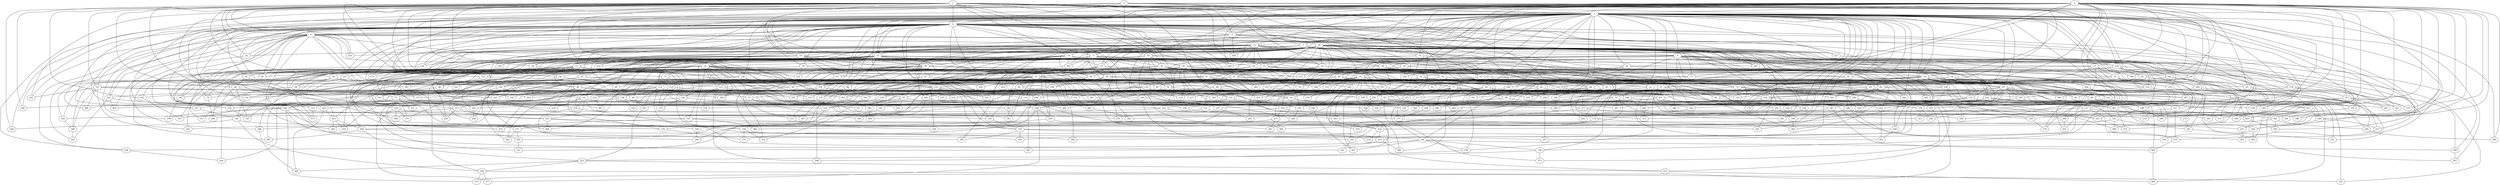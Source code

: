 strict graph "barabasi_albert_graph(400,3)" {
0;
1;
2;
3;
4;
5;
6;
7;
8;
9;
10;
11;
12;
13;
14;
15;
16;
17;
18;
19;
20;
21;
22;
23;
24;
25;
26;
27;
28;
29;
30;
31;
32;
33;
34;
35;
36;
37;
38;
39;
40;
41;
42;
43;
44;
45;
46;
47;
48;
49;
50;
51;
52;
53;
54;
55;
56;
57;
58;
59;
60;
61;
62;
63;
64;
65;
66;
67;
68;
69;
70;
71;
72;
73;
74;
75;
76;
77;
78;
79;
80;
81;
82;
83;
84;
85;
86;
87;
88;
89;
90;
91;
92;
93;
94;
95;
96;
97;
98;
99;
100;
101;
102;
103;
104;
105;
106;
107;
108;
109;
110;
111;
112;
113;
114;
115;
116;
117;
118;
119;
120;
121;
122;
123;
124;
125;
126;
127;
128;
129;
130;
131;
132;
133;
134;
135;
136;
137;
138;
139;
140;
141;
142;
143;
144;
145;
146;
147;
148;
149;
150;
151;
152;
153;
154;
155;
156;
157;
158;
159;
160;
161;
162;
163;
164;
165;
166;
167;
168;
169;
170;
171;
172;
173;
174;
175;
176;
177;
178;
179;
180;
181;
182;
183;
184;
185;
186;
187;
188;
189;
190;
191;
192;
193;
194;
195;
196;
197;
198;
199;
200;
201;
202;
203;
204;
205;
206;
207;
208;
209;
210;
211;
212;
213;
214;
215;
216;
217;
218;
219;
220;
221;
222;
223;
224;
225;
226;
227;
228;
229;
230;
231;
232;
233;
234;
235;
236;
237;
238;
239;
240;
241;
242;
243;
244;
245;
246;
247;
248;
249;
250;
251;
252;
253;
254;
255;
256;
257;
258;
259;
260;
261;
262;
263;
264;
265;
266;
267;
268;
269;
270;
271;
272;
273;
274;
275;
276;
277;
278;
279;
280;
281;
282;
283;
284;
285;
286;
287;
288;
289;
290;
291;
292;
293;
294;
295;
296;
297;
298;
299;
300;
301;
302;
303;
304;
305;
306;
307;
308;
309;
310;
311;
312;
313;
314;
315;
316;
317;
318;
319;
320;
321;
322;
323;
324;
325;
326;
327;
328;
329;
330;
331;
332;
333;
334;
335;
336;
337;
338;
339;
340;
341;
342;
343;
344;
345;
346;
347;
348;
349;
350;
351;
352;
353;
354;
355;
356;
357;
358;
359;
360;
361;
362;
363;
364;
365;
366;
367;
368;
369;
370;
371;
372;
373;
374;
375;
376;
377;
378;
379;
380;
381;
382;
383;
384;
385;
386;
387;
388;
389;
390;
391;
392;
393;
394;
395;
396;
397;
398;
399;
0 -- 257  [is_available=True, prob="1.0"];
0 -- 3  [is_available=True, prob="0.711945922645"];
0 -- 133  [is_available=True, prob="0.503097348474"];
0 -- 6  [is_available=True, prob="1.0"];
0 -- 7  [is_available=True, prob="1.0"];
0 -- 136  [is_available=True, prob="0.0395315516058"];
0 -- 13  [is_available=True, prob="1.0"];
0 -- 398  [is_available=True, prob="1.0"];
0 -- 145  [is_available=True, prob="1.0"];
0 -- 18  [is_available=True, prob="1.0"];
0 -- 19  [is_available=True, prob="0.511644775887"];
0 -- 20  [is_available=True, prob="0.608387214368"];
0 -- 156  [is_available=True, prob="0.369167976252"];
0 -- 157  [is_available=True, prob="0.335918272874"];
0 -- 164  [is_available=True, prob="0.82955221796"];
0 -- 41  [is_available=True, prob="0.0632478274185"];
0 -- 43  [is_available=True, prob="0.38261838854"];
0 -- 44  [is_available=True, prob="1.0"];
0 -- 181  [is_available=True, prob="1.0"];
0 -- 311  [is_available=True, prob="0.160520444254"];
0 -- 202  [is_available=True, prob="0.171564774639"];
0 -- 61  [is_available=True, prob="0.716382343214"];
0 -- 196  [is_available=True, prob="0.965828695877"];
0 -- 326  [is_available=True, prob="0.474123182763"];
0 -- 74  [is_available=True, prob="1.0"];
0 -- 76  [is_available=True, prob="1.0"];
0 -- 208  [is_available=True, prob="1.0"];
0 -- 82  [is_available=True, prob="1.0"];
0 -- 215  [is_available=True, prob="0.38229958358"];
0 -- 223  [is_available=True, prob="0.85618983273"];
0 -- 354  [is_available=True, prob="0.783116376272"];
0 -- 379  [is_available=True, prob="1.0"];
0 -- 17  [is_available=True, prob="1.0"];
0 -- 243  [is_available=True, prob="1.0"];
0 -- 248  [is_available=True, prob="0.630470619633"];
0 -- 123  [is_available=True, prob="0.377745688721"];
0 -- 380  [is_available=True, prob="1.0"];
1 -- 258  [is_available=True, prob="1.0"];
1 -- 3  [is_available=True, prob="0.923096196727"];
1 -- 4  [is_available=True, prob="1.0"];
1 -- 134  [is_available=True, prob="0.354228435071"];
1 -- 7  [is_available=True, prob="1.0"];
1 -- 8  [is_available=True, prob="0.491753370857"];
1 -- 14  [is_available=True, prob="1.0"];
1 -- 15  [is_available=True, prob="0.752755424507"];
1 -- 18  [is_available=True, prob="0.675463548039"];
1 -- 153  [is_available=True, prob="0.740421237952"];
1 -- 26  [is_available=True, prob="0.427547441242"];
1 -- 157  [is_available=True, prob="1.0"];
1 -- 30  [is_available=True, prob="0.819533808327"];
1 -- 32  [is_available=True, prob="0.846545223562"];
1 -- 33  [is_available=True, prob="0.721119977603"];
1 -- 6  [is_available=True, prob="0.692177836643"];
1 -- 42  [is_available=True, prob="1.0"];
1 -- 135  [is_available=True, prob="0.549980638309"];
1 -- 46  [is_available=True, prob="0.202727538062"];
1 -- 175  [is_available=True, prob="1.0"];
1 -- 49  [is_available=True, prob="1.0"];
1 -- 178  [is_available=True, prob="0.727436434168"];
1 -- 179  [is_available=True, prob="0.78826472025"];
1 -- 52  [is_available=True, prob="0.314359195765"];
1 -- 53  [is_available=True, prob="0.21068836813"];
1 -- 183  [is_available=True, prob="0.461723508847"];
1 -- 180  [is_available=True, prob="0.500239595781"];
1 -- 190  [is_available=True, prob="0.851401913767"];
1 -- 64  [is_available=True, prob="0.534780659475"];
1 -- 66  [is_available=True, prob="0.726834225032"];
1 -- 200  [is_available=True, prob="1.0"];
1 -- 201  [is_available=True, prob="0.606336100514"];
1 -- 75  [is_available=True, prob="1.0"];
1 -- 218  [is_available=True, prob="0.915561864191"];
1 -- 263  [is_available=True, prob="0.438098160341"];
1 -- 105  [is_available=True, prob="0.65732198034"];
1 -- 238  [is_available=True, prob="0.0814399931604"];
2 -- 34  [is_available=True, prob="1.0"];
2 -- 3  [is_available=True, prob="0.371755746427"];
2 -- 4  [is_available=True, prob="0.518597968524"];
2 -- 5  [is_available=True, prob="1.0"];
2 -- 138  [is_available=True, prob="1.0"];
2 -- 55  [is_available=True, prob="1.0"];
2 -- 25  [is_available=True, prob="0.778027422755"];
2 -- 228  [is_available=True, prob="0.831004913115"];
2 -- 351  [is_available=True, prob="0.124354420141"];
2 -- 234  [is_available=True, prob="0.149355544391"];
2 -- 197  [is_available=True, prob="0.818734380644"];
3 -- 4  [is_available=True, prob="0.211680167309"];
3 -- 5  [is_available=True, prob="1.0"];
3 -- 134  [is_available=True, prob="0.910706927394"];
3 -- 7  [is_available=True, prob="0.48140378416"];
3 -- 8  [is_available=True, prob="0.712165753242"];
3 -- 9  [is_available=True, prob="1.0"];
3 -- 10  [is_available=True, prob="0.357746755395"];
3 -- 12  [is_available=True, prob="0.185533910244"];
3 -- 13  [is_available=True, prob="0.0894519397582"];
3 -- 143  [is_available=True, prob="0.275436489127"];
3 -- 17  [is_available=True, prob="0.856173200434"];
3 -- 146  [is_available=True, prob="0.499183144923"];
3 -- 19  [is_available=True, prob="0.197664330707"];
3 -- 20  [is_available=True, prob="0.921455981519"];
3 -- 22  [is_available=True, prob="1.0"];
3 -- 26  [is_available=True, prob="0.695529978163"];
3 -- 367  [is_available=True, prob="0.578697926904"];
3 -- 28  [is_available=True, prob="0.382273756044"];
3 -- 29  [is_available=True, prob="0.728370610871"];
3 -- 31  [is_available=True, prob="0.0918629220122"];
3 -- 162  [is_available=True, prob="0.73345601962"];
3 -- 291  [is_available=True, prob="1.0"];
3 -- 36  [is_available=True, prob="0.360013073404"];
3 -- 37  [is_available=True, prob="0.883143598343"];
3 -- 129  [is_available=True, prob="1.0"];
3 -- 284  [is_available=True, prob="0.705891067786"];
3 -- 43  [is_available=True, prob="0.0212827799621"];
3 -- 287  [is_available=True, prob="0.50842890917"];
3 -- 306  [is_available=True, prob="1.0"];
3 -- 182  [is_available=True, prob="1.0"];
3 -- 265  [is_available=True, prob="1.0"];
3 -- 57  [is_available=True, prob="0.805589455198"];
3 -- 58  [is_available=True, prob="0.0502557561057"];
3 -- 59  [is_available=True, prob="0.626830786794"];
3 -- 60  [is_available=True, prob="0.1385924786"];
3 -- 190  [is_available=True, prob="0.916458426132"];
3 -- 63  [is_available=True, prob="0.636904362366"];
3 -- 198  [is_available=True, prob="0.899942513397"];
3 -- 321  [is_available=True, prob="0.882655494772"];
3 -- 130  [is_available=True, prob="0.642415272609"];
3 -- 373  [is_available=True, prob="0.152165539497"];
3 -- 78  [is_available=True, prob="0.29437558727"];
3 -- 269  [is_available=True, prob="1.0"];
3 -- 82  [is_available=True, prob="0.103248348195"];
3 -- 334  [is_available=True, prob="0.206463092675"];
3 -- 87  [is_available=True, prob="0.800634429131"];
3 -- 278  [is_available=True, prob="1.0"];
3 -- 89  [is_available=True, prob="1.0"];
3 -- 90  [is_available=True, prob="0.094159452274"];
3 -- 399  [is_available=True, prob="1.0"];
3 -- 92  [is_available=True, prob="0.242479394857"];
3 -- 349  [is_available=True, prob="1.0"];
3 -- 350  [is_available=True, prob="0.340840884913"];
3 -- 97  [is_available=True, prob="0.957685152549"];
3 -- 227  [is_available=True, prob="0.189944361612"];
3 -- 276  [is_available=True, prob="0.954757407382"];
3 -- 232  [is_available=True, prob="0.345773210023"];
3 -- 238  [is_available=True, prob="0.241255458059"];
3 -- 253  [is_available=True, prob="0.272551975329"];
3 -- 115  [is_available=True, prob="0.590348320889"];
3 -- 116  [is_available=True, prob="0.307353590802"];
3 -- 245  [is_available=True, prob="0.942759717514"];
3 -- 121  [is_available=True, prob="0.158998412774"];
3 -- 251  [is_available=True, prob="0.311351436973"];
3 -- 380  [is_available=True, prob="0.505846055879"];
3 -- 125  [is_available=True, prob="0.287799222145"];
4 -- 5  [is_available=True, prob="0.272511576935"];
4 -- 6  [is_available=True, prob="1.0"];
4 -- 385  [is_available=True, prob="1.0"];
4 -- 8  [is_available=True, prob="0.806797435222"];
4 -- 9  [is_available=True, prob="0.453651166141"];
4 -- 10  [is_available=True, prob="0.220702418378"];
4 -- 11  [is_available=True, prob="0.782402504538"];
4 -- 12  [is_available=True, prob="0.625528843394"];
4 -- 145  [is_available=True, prob="0.0740851377333"];
4 -- 274  [is_available=True, prob="1.0"];
4 -- 259  [is_available=True, prob="0.554869622161"];
4 -- 278  [is_available=True, prob="0.243529628853"];
4 -- 23  [is_available=True, prob="0.671850838782"];
4 -- 155  [is_available=True, prob="0.917220047373"];
4 -- 158  [is_available=True, prob="0.250376096701"];
4 -- 31  [is_available=True, prob="0.520559021932"];
4 -- 214  [is_available=True, prob="0.135267300384"];
4 -- 289  [is_available=True, prob="0.710620643896"];
4 -- 164  [is_available=True, prob="0.285254256381"];
4 -- 294  [is_available=True, prob="0.998744488282"];
4 -- 172  [is_available=True, prob="0.519732338752"];
4 -- 45  [is_available=True, prob="1.0"];
4 -- 304  [is_available=True, prob="0.630318778422"];
4 -- 50  [is_available=True, prob="0.371768654094"];
4 -- 51  [is_available=True, prob="0.276757350722"];
4 -- 52  [is_available=True, prob="0.117097508623"];
4 -- 180  [is_available=True, prob="0.323035554547"];
4 -- 58  [is_available=True, prob="0.186044600503"];
4 -- 139  [is_available=True, prob="0.294899605475"];
4 -- 69  [is_available=True, prob="0.747515415454"];
4 -- 71  [is_available=True, prob="0.184790778305"];
4 -- 74  [is_available=True, prob="1.0"];
4 -- 76  [is_available=True, prob="1.0"];
4 -- 78  [is_available=True, prob="1.0"];
4 -- 79  [is_available=True, prob="0.519592617699"];
4 -- 340  [is_available=True, prob="0.568199911085"];
4 -- 86  [is_available=True, prob="0.00265867139042"];
4 -- 267  [is_available=True, prob="0.206053371358"];
4 -- 221  [is_available=True, prob="0.734527894135"];
4 -- 99  [is_available=True, prob="0.716752092025"];
4 -- 323  [is_available=True, prob="0.181874609215"];
4 -- 387  [is_available=True, prob="1.0"];
4 -- 237  [is_available=True, prob="1.0"];
4 -- 239  [is_available=True, prob="0.296893051634"];
4 -- 249  [is_available=True, prob="0.518428387674"];
4 -- 123  [is_available=True, prob="0.600278261235"];
4 -- 125  [is_available=True, prob="0.331354933714"];
4 -- 126  [is_available=True, prob="0.844509314465"];
5 -- 11  [is_available=True, prob="1.0"];
5 -- 140  [is_available=True, prob="0.0159204608118"];
5 -- 16  [is_available=True, prob="0.0612636706941"];
5 -- 147  [is_available=True, prob="0.494430474701"];
5 -- 152  [is_available=True, prob="1.0"];
5 -- 154  [is_available=True, prob="0.388508458283"];
5 -- 303  [is_available=True, prob="0.263972383218"];
5 -- 29  [is_available=True, prob="1.0"];
5 -- 286  [is_available=True, prob="0.326389989165"];
5 -- 32  [is_available=True, prob="0.00897532942293"];
5 -- 163  [is_available=True, prob="1.0"];
5 -- 36  [is_available=True, prob="0.71700575706"];
5 -- 40  [is_available=True, prob="1.0"];
5 -- 47  [is_available=True, prob="0.891142850004"];
5 -- 51  [is_available=True, prob="0.203831906466"];
5 -- 193  [is_available=True, prob="1.0"];
5 -- 72  [is_available=True, prob="0.483219718917"];
5 -- 209  [is_available=True, prob="0.499938178929"];
5 -- 91  [is_available=True, prob="0.935219132739"];
5 -- 360  [is_available=True, prob="0.590865255759"];
5 -- 236  [is_available=True, prob="0.267460883011"];
5 -- 114  [is_available=True, prob="0.127052828203"];
6 -- 227  [is_available=True, prob="1.0"];
6 -- 10  [is_available=True, prob="0.618126968348"];
6 -- 140  [is_available=True, prob="0.247858983883"];
6 -- 214  [is_available=True, prob="1.0"];
6 -- 24  [is_available=True, prob="0.620583358765"];
6 -- 249  [is_available=True, prob="1.0"];
7 -- 37  [is_available=True, prob="0.180938827495"];
7 -- 40  [is_available=True, prob="0.571697069813"];
7 -- 9  [is_available=True, prob="0.657415026236"];
7 -- 42  [is_available=True, prob="0.920401723943"];
7 -- 11  [is_available=True, prob="0.228903212181"];
7 -- 172  [is_available=True, prob="0.850953465976"];
7 -- 20  [is_available=True, prob="0.348209005747"];
7 -- 160  [is_available=True, prob="1.0"];
8 -- 228  [is_available=True, prob="0.720616044906"];
8 -- 38  [is_available=True, prob="0.0739013719341"];
8 -- 73  [is_available=True, prob="1.0"];
8 -- 42  [is_available=True, prob="0.409786166755"];
8 -- 183  [is_available=True, prob="0.0489541641324"];
8 -- 13  [is_available=True, prob="0.79744667712"];
8 -- 366  [is_available=True, prob="0.180376702983"];
8 -- 369  [is_available=True, prob="0.278816086768"];
8 -- 362  [is_available=True, prob="0.0416540140213"];
8 -- 105  [is_available=True, prob="0.378448181814"];
8 -- 117  [is_available=True, prob="1.0"];
8 -- 150  [is_available=True, prob="0.27110737666"];
8 -- 23  [is_available=True, prob="0.91702489679"];
8 -- 68  [is_available=True, prob="0.568986757253"];
8 -- 59  [is_available=True, prob="1.0"];
8 -- 221  [is_available=True, prob="0.936519906662"];
8 -- 100  [is_available=True, prob="0.505325862666"];
9 -- 257  [is_available=True, prob="1.0"];
9 -- 264  [is_available=True, prob="0.0203337516801"];
9 -- 16  [is_available=True, prob="0.646537330538"];
9 -- 21  [is_available=True, prob="0.0887296809464"];
9 -- 284  [is_available=True, prob="1.0"];
9 -- 39  [is_available=True, prob="0.856933360497"];
9 -- 44  [is_available=True, prob="1.0"];
9 -- 305  [is_available=True, prob="0.278219844673"];
9 -- 66  [is_available=True, prob="1.0"];
9 -- 71  [is_available=True, prob="0.15347846476"];
9 -- 75  [is_available=True, prob="0.746262111524"];
9 -- 76  [is_available=True, prob="0.612363798651"];
9 -- 214  [is_available=True, prob="0.0931838291003"];
9 -- 90  [is_available=True, prob="0.0793327853712"];
9 -- 240  [is_available=True, prob="0.322808020156"];
9 -- 241  [is_available=True, prob="0.157130778836"];
9 -- 383  [is_available=True, prob="0.576093208216"];
9 -- 374  [is_available=True, prob="0.156934166115"];
9 -- 251  [is_available=True, prob="0.476375388643"];
9 -- 277  [is_available=True, prob="0.175358109604"];
10 -- 128  [is_available=True, prob="1.0"];
10 -- 130  [is_available=True, prob="0.183106800553"];
10 -- 137  [is_available=True, prob="1.0"];
10 -- 267  [is_available=True, prob="1.0"];
10 -- 12  [is_available=True, prob="0.940821213254"];
10 -- 14  [is_available=True, prob="0.427856590464"];
10 -- 15  [is_available=True, prob="0.966562258014"];
10 -- 18  [is_available=True, prob="0.661926046556"];
10 -- 132  [is_available=True, prob="0.967247437551"];
10 -- 155  [is_available=True, prob="1.0"];
10 -- 30  [is_available=True, prob="0.269721125173"];
10 -- 160  [is_available=True, prob="1.0"];
10 -- 296  [is_available=True, prob="0.18780238759"];
10 -- 41  [is_available=True, prob="0.722988889391"];
10 -- 303  [is_available=True, prob="0.508066488262"];
10 -- 305  [is_available=True, prob="1.0"];
10 -- 178  [is_available=True, prob="1.0"];
10 -- 179  [is_available=True, prob="0.857614018489"];
10 -- 53  [is_available=True, prob="1.0"];
10 -- 57  [is_available=True, prob="0.710771532873"];
10 -- 352  [is_available=True, prob="0.149911483616"];
10 -- 68  [is_available=True, prob="0.307063394842"];
10 -- 326  [is_available=True, prob="1.0"];
10 -- 74  [is_available=True, prob="1.0"];
10 -- 203  [is_available=True, prob="0.627270656244"];
10 -- 335  [is_available=True, prob="1.0"];
10 -- 81  [is_available=True, prob="0.13735910788"];
10 -- 338  [is_available=True, prob="1.0"];
10 -- 213  [is_available=True, prob="0.27635639704"];
10 -- 220  [is_available=True, prob="0.931192531683"];
10 -- 96  [is_available=True, prob="0.787781552633"];
10 -- 225  [is_available=True, prob="0.232606352752"];
10 -- 227  [is_available=True, prob="0.314292570992"];
10 -- 102  [is_available=True, prob="1.0"];
10 -- 240  [is_available=True, prob="1.0"];
10 -- 116  [is_available=True, prob="0.531170669789"];
10 -- 120  [is_available=True, prob="0.711214154709"];
10 -- 122  [is_available=True, prob="1.0"];
10 -- 253  [is_available=True, prob="0.0109772439221"];
11 -- 256  [is_available=True, prob="0.092841957804"];
11 -- 151  [is_available=True, prob="0.432032675101"];
11 -- 35  [is_available=True, prob="0.299530389501"];
11 -- 36  [is_available=True, prob="0.140164194855"];
11 -- 38  [is_available=True, prob="0.036918145238"];
11 -- 49  [is_available=True, prob="0.729068318799"];
11 -- 45  [is_available=True, prob="0.039445208986"];
11 -- 177  [is_available=True, prob="0.686832308647"];
11 -- 332  [is_available=True, prob="1.0"];
11 -- 79  [is_available=True, prob="0.608956726514"];
11 -- 84  [is_available=True, prob="0.286709577465"];
11 -- 87  [is_available=True, prob="0.0192180892737"];
11 -- 216  [is_available=True, prob="0.0417041230478"];
11 -- 207  [is_available=True, prob="0.268324032996"];
11 -- 108  [is_available=True, prob="0.0709382317011"];
11 -- 371  [is_available=True, prob="1.0"];
11 -- 118  [is_available=True, prob="0.949158068146"];
11 -- 122  [is_available=True, prob="0.471121267291"];
11 -- 125  [is_available=True, prob="0.699643248976"];
12 -- 147  [is_available=True, prob="0.676829273209"];
12 -- 160  [is_available=True, prob="1.0"];
12 -- 389  [is_available=True, prob="0.15260415119"];
12 -- 38  [is_available=True, prob="1.0"];
12 -- 200  [is_available=True, prob="0.624168186153"];
12 -- 45  [is_available=True, prob="0.426455032356"];
12 -- 17  [is_available=True, prob="0.537629690325"];
12 -- 83  [is_available=True, prob="1.0"];
12 -- 21  [is_available=True, prob="0.271778173764"];
12 -- 54  [is_available=True, prob="0.852059125965"];
12 -- 151  [is_available=True, prob="0.647770733458"];
12 -- 24  [is_available=True, prob="1.0"];
12 -- 100  [is_available=True, prob="0.571675790759"];
12 -- 26  [is_available=True, prob="0.351077099905"];
12 -- 156  [is_available=True, prob="0.396967241497"];
12 -- 285  [is_available=True, prob="0.448828498369"];
12 -- 30  [is_available=True, prob="0.326958236438"];
12 -- 255  [is_available=True, prob="1.0"];
13 -- 142  [is_available=True, prob="1.0"];
13 -- 15  [is_available=True, prob="0.374565657707"];
13 -- 16  [is_available=True, prob="0.384798532779"];
13 -- 280  [is_available=True, prob="0.117608342866"];
13 -- 274  [is_available=True, prob="0.644970189847"];
13 -- 19  [is_available=True, prob="0.144697555316"];
13 -- 21  [is_available=True, prob="0.532239269292"];
13 -- 24  [is_available=True, prob="1.0"];
13 -- 27  [is_available=True, prob="0.860578308418"];
13 -- 35  [is_available=True, prob="1.0"];
13 -- 292  [is_available=True, prob="0.363117319255"];
13 -- 47  [is_available=True, prob="0.879288224014"];
13 -- 176  [is_available=True, prob="0.0717795633503"];
13 -- 50  [is_available=True, prob="0.198983292254"];
13 -- 55  [is_available=True, prob="0.111113609534"];
13 -- 64  [is_available=True, prob="0.455172009652"];
13 -- 193  [is_available=True, prob="0.344379321683"];
13 -- 67  [is_available=True, prob="0.138511917912"];
13 -- 206  [is_available=True, prob="0.702698199066"];
13 -- 340  [is_available=True, prob="0.609324074006"];
13 -- 14  [is_available=True, prob="0.112344057481"];
13 -- 86  [is_available=True, prob="0.891791896185"];
13 -- 105  [is_available=True, prob="1.0"];
13 -- 239  [is_available=True, prob="0.119519545155"];
13 -- 249  [is_available=True, prob="0.440392376336"];
13 -- 126  [is_available=True, prob="0.301688488414"];
13 -- 341  [is_available=True, prob="0.993090307199"];
14 -- 320  [is_available=True, prob="0.458940885611"];
14 -- 37  [is_available=True, prob="1.0"];
14 -- 294  [is_available=True, prob="1.0"];
14 -- 252  [is_available=True, prob="1.0"];
14 -- 268  [is_available=True, prob="0.35820042951"];
14 -- 303  [is_available=True, prob="0.32849898627"];
14 -- 53  [is_available=True, prob="0.792833428813"];
14 -- 247  [is_available=True, prob="1.0"];
14 -- 28  [is_available=True, prob="1.0"];
15 -- 163  [is_available=True, prob="0.504528934272"];
15 -- 133  [is_available=True, prob="0.187780415689"];
15 -- 73  [is_available=True, prob="0.96915510949"];
15 -- 316  [is_available=True, prob="0.761650905953"];
15 -- 370  [is_available=True, prob="1.0"];
15 -- 291  [is_available=True, prob="1.0"];
15 -- 220  [is_available=True, prob="1.0"];
15 -- 85  [is_available=True, prob="0.822286262396"];
15 -- 22  [is_available=True, prob="1.0"];
15 -- 279  [is_available=True, prob="0.577229456473"];
15 -- 58  [is_available=True, prob="1.0"];
15 -- 124  [is_available=True, prob="1.0"];
15 -- 90  [is_available=True, prob="0.111352272601"];
16 -- 129  [is_available=True, prob="1.0"];
16 -- 100  [is_available=True, prob="0.670766268921"];
16 -- 142  [is_available=True, prob="0.0304280226634"];
16 -- 181  [is_available=True, prob="0.427912821379"];
17 -- 192  [is_available=True, prob="0.982366005778"];
17 -- 81  [is_available=True, prob="0.512148862161"];
17 -- 82  [is_available=True, prob="0.242341495874"];
17 -- 372  [is_available=True, prob="0.378160261424"];
17 -- 149  [is_available=True, prob="0.631911405368"];
17 -- 25  [is_available=True, prob="1.0"];
17 -- 381  [is_available=True, prob="1.0"];
17 -- 190  [is_available=True, prob="0.15381749329"];
18 -- 343  [is_available=True, prob="0.465097379984"];
18 -- 70  [is_available=True, prob="0.994317751362"];
18 -- 32  [is_available=True, prob="0.552100903153"];
18 -- 39  [is_available=True, prob="1.0"];
18 -- 204  [is_available=True, prob="1.0"];
18 -- 109  [is_available=True, prob="1.0"];
18 -- 173  [is_available=True, prob="0.0324213932104"];
18 -- 22  [is_available=True, prob="0.141670552737"];
18 -- 23  [is_available=True, prob="0.654809090121"];
18 -- 56  [is_available=True, prob="0.446501505912"];
18 -- 217  [is_available=True, prob="0.855146034913"];
18 -- 28  [is_available=True, prob="0.366699919551"];
18 -- 234  [is_available=True, prob="0.218184410898"];
18 -- 94  [is_available=True, prob="0.124966074946"];
18 -- 95  [is_available=True, prob="1.0"];
19 -- 69  [is_available=True, prob="0.595895268383"];
19 -- 39  [is_available=True, prob="0.742907384049"];
19 -- 169  [is_available=True, prob="0.0980140775528"];
19 -- 167  [is_available=True, prob="0.552891797994"];
19 -- 44  [is_available=True, prob="0.126705041433"];
19 -- 335  [is_available=True, prob="0.845526237701"];
19 -- 370  [is_available=True, prob="0.330182603698"];
19 -- 307  [is_available=True, prob="0.407945861315"];
19 -- 116  [is_available=True, prob="0.618804270747"];
19 -- 213  [is_available=True, prob="1.0"];
19 -- 159  [is_available=True, prob="1.0"];
19 -- 126  [is_available=True, prob="1.0"];
19 -- 95  [is_available=True, prob="0.0841320759179"];
20 -- 162  [is_available=True, prob="0.237371632072"];
20 -- 293  [is_available=True, prob="0.658629285621"];
20 -- 344  [is_available=True, prob="1.0"];
20 -- 25  [is_available=True, prob="0.691327204519"];
20 -- 93  [is_available=True, prob="0.997368250135"];
21 -- 232  [is_available=True, prob="0.282995716139"];
21 -- 46  [is_available=True, prob="0.76986800941"];
21 -- 272  [is_available=True, prob="1.0"];
21 -- 49  [is_available=True, prob="0.731770281917"];
21 -- 146  [is_available=True, prob="0.0524869147464"];
21 -- 315  [is_available=True, prob="0.450344386039"];
21 -- 29  [is_available=True, prob="1.0"];
21 -- 63  [is_available=True, prob="0.551990202473"];
22 -- 65  [is_available=True, prob="1.0"];
22 -- 324  [is_available=True, prob="0.372655843096"];
22 -- 167  [is_available=True, prob="0.251587770676"];
22 -- 48  [is_available=True, prob="0.148855813046"];
22 -- 385  [is_available=True, prob="0.324286294156"];
22 -- 56  [is_available=True, prob="0.0494219875105"];
22 -- 27  [is_available=True, prob="0.119406705321"];
23 -- 128  [is_available=True, prob="0.633263404823"];
23 -- 132  [is_available=True, prob="0.507077763132"];
23 -- 397  [is_available=True, prob="0.0710551788992"];
23 -- 144  [is_available=True, prob="0.502473456955"];
23 -- 274  [is_available=True, prob="0.181372788755"];
23 -- 148  [is_available=True, prob="0.790788689985"];
23 -- 161  [is_available=True, prob="0.153067738934"];
23 -- 299  [is_available=True, prob="0.944963814312"];
23 -- 300  [is_available=True, prob="0.748197705052"];
23 -- 314  [is_available=True, prob="0.535407985577"];
23 -- 59  [is_available=True, prob="0.130256058818"];
23 -- 65  [is_available=True, prob="1.0"];
23 -- 67  [is_available=True, prob="0.0225441028635"];
23 -- 70  [is_available=True, prob="1.0"];
23 -- 80  [is_available=True, prob="0.34156363014"];
23 -- 338  [is_available=True, prob="0.85233755763"];
23 -- 211  [is_available=True, prob="0.235812439158"];
23 -- 88  [is_available=True, prob="1.0"];
23 -- 357  [is_available=True, prob="0.0367613311153"];
23 -- 103  [is_available=True, prob="0.893328001019"];
23 -- 113  [is_available=True, prob="0.495400555871"];
23 -- 119  [is_available=True, prob="1.0"];
23 -- 120  [is_available=True, prob="1.0"];
23 -- 121  [is_available=True, prob="0.615634584489"];
24 -- 34  [is_available=True, prob="1.0"];
24 -- 67  [is_available=True, prob="0.197908037054"];
24 -- 165  [is_available=True, prob="0.28191669031"];
24 -- 109  [is_available=True, prob="0.66160052074"];
24 -- 131  [is_available=True, prob="0.558455978343"];
24 -- 62  [is_available=True, prob="0.254294242686"];
25 -- 200  [is_available=True, prob="0.748950283704"];
25 -- 152  [is_available=True, prob="1.0"];
25 -- 27  [is_available=True, prob="0.17412322332"];
25 -- 61  [is_available=True, prob="1.0"];
26 -- 134  [is_available=True, prob="0.046642689571"];
26 -- 46  [is_available=True, prob="0.402446367273"];
26 -- 315  [is_available=True, prob="0.218881612181"];
27 -- 96  [is_available=True, prob="1.0"];
27 -- 194  [is_available=True, prob="0.843154147437"];
27 -- 101  [is_available=True, prob="0.724906638598"];
27 -- 135  [is_available=True, prob="0.209399220894"];
27 -- 233  [is_available=True, prob="0.137114472218"];
27 -- 269  [is_available=True, prob="0.633937182564"];
27 -- 218  [is_available=True, prob="1.0"];
28 -- 33  [is_available=True, prob="0.423803365574"];
28 -- 231  [is_available=True, prob="0.74498605498"];
28 -- 210  [is_available=True, prob="0.75376077288"];
28 -- 327  [is_available=True, prob="1.0"];
28 -- 114  [is_available=True, prob="0.15309200604"];
28 -- 397  [is_available=True, prob="0.564455704068"];
28 -- 35  [is_available=True, prob="1.0"];
28 -- 124  [is_available=True, prob="0.34322771045"];
28 -- 61  [is_available=True, prob="1.0"];
28 -- 382  [is_available=True, prob="1.0"];
28 -- 127  [is_available=True, prob="0.0196040713962"];
29 -- 98  [is_available=True, prob="0.467288087255"];
29 -- 136  [is_available=True, prob="0.606842341354"];
29 -- 108  [is_available=True, prob="1.0"];
29 -- 270  [is_available=True, prob="0.168653829132"];
29 -- 208  [is_available=True, prob="0.158707440261"];
29 -- 177  [is_available=True, prob="0.784581047023"];
29 -- 211  [is_available=True, prob="0.480082170509"];
29 -- 308  [is_available=True, prob="1.0"];
29 -- 381  [is_available=True, prob="0.568217982767"];
30 -- 320  [is_available=True, prob="0.29019744912"];
30 -- 123  [is_available=True, prob="0.365960967837"];
30 -- 196  [is_available=True, prob="0.514732243213"];
30 -- 129  [is_available=True, prob="1.0"];
30 -- 136  [is_available=True, prob="0.0945314249549"];
30 -- 236  [is_available=True, prob="1.0"];
30 -- 75  [is_available=True, prob="1.0"];
30 -- 47  [is_available=True, prob="0.107100329965"];
30 -- 344  [is_available=True, prob="0.139907496468"];
30 -- 254  [is_available=True, prob="1.0"];
30 -- 278  [is_available=True, prob="0.918437884445"];
30 -- 300  [is_available=True, prob="0.502397896371"];
30 -- 88  [is_available=True, prob="0.0974255577932"];
30 -- 57  [is_available=True, prob="0.86199304704"];
30 -- 91  [is_available=True, prob="0.740475587605"];
30 -- 62  [is_available=True, prob="1.0"];
30 -- 31  [is_available=True, prob="0.131598421394"];
31 -- 293  [is_available=True, prob="1.0"];
31 -- 43  [is_available=True, prob="0.910643758257"];
31 -- 365  [is_available=True, prob="0.176430023555"];
31 -- 112  [is_available=True, prob="1.0"];
31 -- 51  [is_available=True, prob="0.399875806453"];
31 -- 235  [is_available=True, prob="0.80956911734"];
32 -- 34  [is_available=True, prob="0.35350656016"];
32 -- 99  [is_available=True, prob="0.729035837274"];
32 -- 33  [is_available=True, prob="0.00908390748302"];
32 -- 264  [is_available=True, prob="1.0"];
32 -- 41  [is_available=True, prob="0.337794983127"];
32 -- 170  [is_available=True, prob="0.536111349614"];
32 -- 391  [is_available=True, prob="0.0384631786076"];
32 -- 332  [is_available=True, prob="1.0"];
32 -- 50  [is_available=True, prob="1.0"];
32 -- 386  [is_available=True, prob="0.0538563252507"];
32 -- 80  [is_available=True, prob="1.0"];
32 -- 213  [is_available=True, prob="0.298673764251"];
32 -- 233  [is_available=True, prob="0.174203959527"];
33 -- 77  [is_available=True, prob="0.70771141892"];
33 -- 176  [is_available=True, prob="0.57251217255"];
33 -- 378  [is_available=True, prob="0.421543704022"];
34 -- 112  [is_available=True, prob="0.791106031093"];
34 -- 262  [is_available=True, prob="0.474287824247"];
34 -- 231  [is_available=True, prob="0.828325907158"];
34 -- 392  [is_available=True, prob="0.0586439401963"];
34 -- 289  [is_available=True, prob="1.0"];
34 -- 321  [is_available=True, prob="0.330562275565"];
34 -- 285  [is_available=True, prob="0.941011524224"];
34 -- 48  [is_available=True, prob="1.0"];
34 -- 339  [is_available=True, prob="0.624171071134"];
34 -- 91  [is_available=True, prob="0.893362957662"];
34 -- 93  [is_available=True, prob="1.0"];
35 -- 384  [is_available=True, prob="0.935439411057"];
35 -- 97  [is_available=True, prob="1.0"];
35 -- 327  [is_available=True, prob="0.274738191687"];
35 -- 225  [is_available=True, prob="1.0"];
35 -- 361  [is_available=True, prob="0.356656261582"];
35 -- 266  [is_available=True, prob="1.0"];
35 -- 206  [is_available=True, prob="1.0"];
35 -- 141  [is_available=True, prob="0.381836266391"];
35 -- 48  [is_available=True, prob="0.492286127504"];
35 -- 52  [is_available=True, prob="0.506662262239"];
35 -- 85  [is_available=True, prob="1.0"];
35 -- 310  [is_available=True, prob="1.0"];
35 -- 119  [is_available=True, prob="0.153853284638"];
35 -- 253  [is_available=True, prob="0.352909369317"];
36 -- 290  [is_available=True, prob="0.752355846466"];
36 -- 66  [is_available=True, prob="0.246924739303"];
37 -- 64  [is_available=True, prob="0.255709102926"];
37 -- 342  [is_available=True, prob="1.0"];
37 -- 40  [is_available=True, prob="0.715647088862"];
37 -- 266  [is_available=True, prob="1.0"];
37 -- 212  [is_available=True, prob="0.829615772132"];
37 -- 85  [is_available=True, prob="1.0"];
37 -- 54  [is_available=True, prob="1.0"];
37 -- 348  [is_available=True, prob="1.0"];
38 -- 235  [is_available=True, prob="0.269720669917"];
38 -- 260  [is_available=True, prob="1.0"];
38 -- 103  [is_available=True, prob="0.712728883555"];
38 -- 296  [is_available=True, prob="1.0"];
38 -- 275  [is_available=True, prob="0.237894668602"];
38 -- 342  [is_available=True, prob="0.398697353488"];
38 -- 252  [is_available=True, prob="0.468143643545"];
38 -- 254  [is_available=True, prob="0.777400582942"];
39 -- 385  [is_available=True, prob="0.00897001809583"];
39 -- 326  [is_available=True, prob="1.0"];
39 -- 174  [is_available=True, prob="0.619383090903"];
39 -- 241  [is_available=True, prob="0.164727119207"];
39 -- 55  [is_available=True, prob="0.524002217454"];
40 -- 70  [is_available=True, prob="0.947457536082"];
40 -- 393  [is_available=True, prob="1.0"];
40 -- 113  [is_available=True, prob="0.934387469769"];
40 -- 178  [is_available=True, prob="1.0"];
41 -- 137  [is_available=True, prob="0.735163524368"];
41 -- 273  [is_available=True, prob="0.836929957396"];
41 -- 283  [is_available=True, prob="0.395467196523"];
41 -- 286  [is_available=True, prob="1.0"];
41 -- 163  [is_available=True, prob="0.941347546784"];
41 -- 298  [is_available=True, prob="0.778271372911"];
41 -- 155  [is_available=True, prob="0.814603418773"];
41 -- 60  [is_available=True, prob="0.275683039108"];
41 -- 62  [is_available=True, prob="1.0"];
41 -- 320  [is_available=True, prob="0.643006239605"];
41 -- 77  [is_available=True, prob="1.0"];
41 -- 78  [is_available=True, prob="0.850391294124"];
41 -- 81  [is_available=True, prob="0.774420367055"];
41 -- 83  [is_available=True, prob="0.369937348089"];
41 -- 93  [is_available=True, prob="0.208155969944"];
41 -- 107  [is_available=True, prob="1.0"];
41 -- 237  [is_available=True, prob="1.0"];
41 -- 111  [is_available=True, prob="1.0"];
41 -- 318  [is_available=True, prob="0.274749564641"];
41 -- 383  [is_available=True, prob="0.817060071325"];
42 -- 288  [is_available=True, prob="0.25004244543"];
43 -- 68  [is_available=True, prob="0.46027720239"];
43 -- 231  [is_available=True, prob="0.102259768671"];
43 -- 391  [is_available=True, prob="0.971747470549"];
43 -- 79  [is_available=True, prob="0.893968608704"];
43 -- 339  [is_available=True, prob="1.0"];
43 -- 284  [is_available=True, prob="0.798187506187"];
43 -- 189  [is_available=True, prob="0.955606735291"];
44 -- 195  [is_available=True, prob="0.951498578038"];
44 -- 72  [is_available=True, prob="0.287416861258"];
44 -- 106  [is_available=True, prob="1.0"];
44 -- 331  [is_available=True, prob="0.560577101267"];
44 -- 396  [is_available=True, prob="0.220826369066"];
44 -- 111  [is_available=True, prob="0.769968758321"];
44 -- 127  [is_available=True, prob="0.0950525453894"];
44 -- 286  [is_available=True, prob="1.0"];
44 -- 63  [is_available=True, prob="0.431824693313"];
45 -- 104  [is_available=True, prob="0.50947259745"];
45 -- 332  [is_available=True, prob="0.505600052772"];
45 -- 298  [is_available=True, prob="0.94345003508"];
45 -- 273  [is_available=True, prob="0.427107528322"];
45 -- 83  [is_available=True, prob="0.743648889058"];
45 -- 245  [is_available=True, prob="0.464618824665"];
45 -- 330  [is_available=True, prob="0.334866960768"];
45 -- 94  [is_available=True, prob="1.0"];
46 -- 203  [is_available=True, prob="0.819697573485"];
46 -- 113  [is_available=True, prob="0.837473352502"];
46 -- 211  [is_available=True, prob="0.565207652963"];
47 -- 88  [is_available=True, prob="0.815493733652"];
47 -- 112  [is_available=True, prob="0.130870215063"];
48 -- 60  [is_available=True, prob="0.0256257358834"];
48 -- 182  [is_available=True, prob="0.436056461085"];
48 -- 252  [is_available=True, prob="0.382064857325"];
49 -- 355  [is_available=True, prob="0.237556298207"];
49 -- 101  [is_available=True, prob="0.283134731542"];
49 -- 270  [is_available=True, prob="0.976302973865"];
49 -- 188  [is_available=True, prob="1.0"];
49 -- 94  [is_available=True, prob="0.0454693066387"];
50 -- 104  [is_available=True, prob="0.608422277314"];
51 -- 65  [is_available=True, prob="1.0"];
51 -- 97  [is_available=True, prob="0.400644760755"];
51 -- 199  [is_available=True, prob="0.533258622177"];
51 -- 173  [is_available=True, prob="0.0447159852146"];
51 -- 242  [is_available=True, prob="0.833391754993"];
51 -- 115  [is_available=True, prob="1.0"];
51 -- 56  [is_available=True, prob="0.0802360507186"];
52 -- 73  [is_available=True, prob="1.0"];
52 -- 106  [is_available=True, prob="0.978392755605"];
52 -- 366  [is_available=True, prob="0.543875500715"];
52 -- 145  [is_available=True, prob="0.582234000155"];
52 -- 355  [is_available=True, prob="1.0"];
52 -- 54  [is_available=True, prob="0.921140135676"];
52 -- 188  [is_available=True, prob="0.382631010176"];
53 -- 353  [is_available=True, prob="0.810079831094"];
53 -- 111  [is_available=True, prob="0.044353433634"];
53 -- 84  [is_available=True, prob="0.255736585848"];
54 -- 102  [is_available=True, prob="0.371273171275"];
54 -- 234  [is_available=True, prob="0.990879001079"];
54 -- 243  [is_available=True, prob="1.0"];
54 -- 86  [is_available=True, prob="0.698104151729"];
54 -- 120  [is_available=True, prob="0.476887540557"];
54 -- 276  [is_available=True, prob="1.0"];
54 -- 254  [is_available=True, prob="0.922737199096"];
55 -- 393  [is_available=True, prob="0.665358257828"];
55 -- 101  [is_available=True, prob="1.0"];
55 -- 71  [is_available=True, prob="0.462957427873"];
55 -- 264  [is_available=True, prob="0.268267867095"];
55 -- 275  [is_available=True, prob="1.0"];
55 -- 138  [is_available=True, prob="1.0"];
55 -- 80  [is_available=True, prob="0.664974747141"];
55 -- 115  [is_available=True, prob="0.831924742598"];
55 -- 87  [is_available=True, prob="0.807127030179"];
55 -- 345  [is_available=True, prob="0.89287302925"];
55 -- 187  [is_available=True, prob="0.820825369026"];
55 -- 92  [is_available=True, prob="0.850859669429"];
55 -- 199  [is_available=True, prob="1.0"];
56 -- 230  [is_available=True, prob="0.445463475628"];
56 -- 232  [is_available=True, prob="0.386231522834"];
56 -- 140  [is_available=True, prob="0.941711155709"];
56 -- 271  [is_available=True, prob="0.26713493379"];
57 -- 121  [is_available=True, prob="0.6988254082"];
57 -- 301  [is_available=True, prob="0.246964827847"];
58 -- 108  [is_available=True, prob="0.638742037213"];
58 -- 141  [is_available=True, prob="0.0245376336528"];
58 -- 302  [is_available=True, prob="0.659248740932"];
60 -- 168  [is_available=True, prob="0.413537031339"];
60 -- 306  [is_available=True, prob="1.0"];
60 -- 210  [is_available=True, prob="0.134637371727"];
60 -- 334  [is_available=True, prob="0.186823525089"];
60 -- 146  [is_available=True, prob="0.753055965463"];
60 -- 148  [is_available=True, prob="1.0"];
61 -- 257  [is_available=True, prob="0.846065521091"];
62 -- 258  [is_available=True, prob="0.314468900242"];
62 -- 230  [is_available=True, prob="1.0"];
62 -- 168  [is_available=True, prob="1.0"];
62 -- 149  [is_available=True, prob="0.225326203711"];
62 -- 183  [is_available=True, prob="0.635525495198"];
62 -- 89  [is_available=True, prob="0.312525066066"];
62 -- 351  [is_available=True, prob="1.0"];
62 -- 287  [is_available=True, prob="0.11849903306"];
63 -- 96  [is_available=True, prob="0.984332875377"];
63 -- 128  [is_available=True, prob="0.613747984449"];
63 -- 357  [is_available=True, prob="0.397689893428"];
63 -- 230  [is_available=True, prob="0.950838512673"];
63 -- 398  [is_available=True, prob="0.80897547701"];
64 -- 354  [is_available=True, prob="0.421111809359"];
64 -- 99  [is_available=True, prob="0.882662544403"];
64 -- 167  [is_available=True, prob="0.452412057636"];
64 -- 107  [is_available=True, prob="0.718523827442"];
65 -- 193  [is_available=True, prob="1.0"];
65 -- 131  [is_available=True, prob="0.120046279867"];
65 -- 357  [is_available=True, prob="1.0"];
65 -- 358  [is_available=True, prob="0.328195804336"];
65 -- 329  [is_available=True, prob="0.571347899267"];
66 -- 72  [is_available=True, prob="0.303685807076"];
66 -- 244  [is_available=True, prob="1.0"];
66 -- 361  [is_available=True, prob="0.377751735505"];
66 -- 347  [is_available=True, prob="0.671614011631"];
67 -- 69  [is_available=True, prob="0.312614319064"];
67 -- 295  [is_available=True, prob="0.598350800995"];
67 -- 170  [is_available=True, prob="0.250700326937"];
67 -- 77  [is_available=True, prob="0.758539881343"];
67 -- 117  [is_available=True, prob="0.520503635269"];
67 -- 133  [is_available=True, prob="0.27689169413"];
68 -- 195  [is_available=True, prob="0.98503323701"];
69 -- 225  [is_available=True, prob="1.0"];
70 -- 209  [is_available=True, prob="1.0"];
70 -- 95  [is_available=True, prob="1.0"];
71 -- 353  [is_available=True, prob="0.738549092383"];
71 -- 197  [is_available=True, prob="1.0"];
71 -- 110  [is_available=True, prob="0.638975639403"];
71 -- 246  [is_available=True, prob="1.0"];
71 -- 325  [is_available=True, prob="0.526002344716"];
72 -- 226  [is_available=True, prob="0.225391729158"];
72 -- 109  [is_available=True, prob="0.317043472618"];
72 -- 371  [is_available=True, prob="0.641943010985"];
72 -- 347  [is_available=True, prob="0.557367206714"];
73 -- 356  [is_available=True, prob="1.0"];
73 -- 394  [is_available=True, prob="0.773078741043"];
74 -- 98  [is_available=True, prob="0.0353536708989"];
74 -- 164  [is_available=True, prob="0.102991930164"];
74 -- 169  [is_available=True, prob="0.0221645538638"];
74 -- 267  [is_available=True, prob="1.0"];
74 -- 334  [is_available=True, prob="0.113155489264"];
75 -- 114  [is_available=True, prob="1.0"];
75 -- 175  [is_available=True, prob="0.443071620846"];
76 -- 259  [is_available=True, prob="0.783349012039"];
76 -- 144  [is_available=True, prob="0.75408024322"];
76 -- 122  [is_available=True, prob="0.949674781356"];
77 -- 258  [is_available=True, prob="0.504162288425"];
77 -- 198  [is_available=True, prob="0.0815594739539"];
77 -- 307  [is_available=True, prob="0.264600092531"];
77 -- 110  [is_available=True, prob="0.0690324911284"];
77 -- 271  [is_available=True, prob="0.187806709654"];
77 -- 272  [is_available=True, prob="1.0"];
77 -- 306  [is_available=True, prob="0.0671736688114"];
77 -- 131  [is_available=True, prob="0.0247482876813"];
77 -- 149  [is_available=True, prob="0.769094738721"];
77 -- 246  [is_available=True, prob="1.0"];
77 -- 280  [is_available=True, prob="1.0"];
77 -- 351  [is_available=True, prob="0.712498004196"];
77 -- 156  [is_available=True, prob="0.00227918317179"];
77 -- 341  [is_available=True, prob="1.0"];
79 -- 299  [is_available=True, prob="1.0"];
80 -- 150  [is_available=True, prob="0.918837660817"];
81 -- 166  [is_available=True, prob="0.933835296031"];
81 -- 110  [is_available=True, prob="0.24465404406"];
81 -- 246  [is_available=True, prob="1.0"];
81 -- 89  [is_available=True, prob="1.0"];
81 -- 154  [is_available=True, prob="0.287299519584"];
81 -- 186  [is_available=True, prob="0.276089215655"];
81 -- 250  [is_available=True, prob="0.977071457779"];
82 -- 84  [is_available=True, prob="0.890674861307"];
82 -- 317  [is_available=True, prob="0.857671846729"];
83 -- 135  [is_available=True, prob="0.863496621862"];
83 -- 345  [is_available=True, prob="0.937539765299"];
83 -- 316  [is_available=True, prob="1.0"];
84 -- 98  [is_available=True, prob="0.470273907917"];
84 -- 262  [is_available=True, prob="1.0"];
84 -- 166  [is_available=True, prob="0.949790208401"];
84 -- 233  [is_available=True, prob="0.0115529215754"];
84 -- 118  [is_available=True, prob="1.0"];
84 -- 345  [is_available=True, prob="0.417044279425"];
84 -- 184  [is_available=True, prob="0.0567741188498"];
84 -- 313  [is_available=True, prob="0.361065939769"];
84 -- 318  [is_available=True, prob="0.519870562972"];
85 -- 390  [is_available=True, prob="0.738991787221"];
85 -- 117  [is_available=True, prob="0.168366555281"];
85 -- 151  [is_available=True, prob="1.0"];
85 -- 185  [is_available=True, prob="0.0480560865047"];
85 -- 158  [is_available=True, prob="1.0"];
86 -- 364  [is_available=True, prob="1.0"];
86 -- 103  [is_available=True, prob="0.607224947786"];
87 -- 321  [is_available=True, prob="0.974518263077"];
87 -- 226  [is_available=True, prob="0.286503624395"];
87 -- 229  [is_available=True, prob="0.995829367699"];
87 -- 389  [is_available=True, prob="0.347658632573"];
87 -- 395  [is_available=True, prob="0.9453555968"];
87 -- 142  [is_available=True, prob="0.702901143404"];
87 -- 305  [is_available=True, prob="0.247675965316"];
87 -- 206  [is_available=True, prob="0.688190661628"];
87 -- 185  [is_available=True, prob="1.0"];
87 -- 187  [is_available=True, prob="0.730275274604"];
87 -- 92  [is_available=True, prob="0.383671796381"];
87 -- 381  [is_available=True, prob="0.576632899542"];
87 -- 261  [is_available=True, prob="0.764066592399"];
88 -- 137  [is_available=True, prob="0.170902027405"];
89 -- 162  [is_available=True, prob="0.406455001087"];
89 -- 102  [is_available=True, prob="0.64515142241"];
89 -- 237  [is_available=True, prob="0.258651873866"];
90 -- 391  [is_available=True, prob="1.0"];
90 -- 106  [is_available=True, prob="0.678383557295"];
90 -- 176  [is_available=True, prob="1.0"];
90 -- 186  [is_available=True, prob="0.808652743491"];
91 -- 277  [is_available=True, prob="1.0"];
94 -- 217  [is_available=True, prob="0.813632444362"];
95 -- 139  [is_available=True, prob="0.108683393737"];
96 -- 174  [is_available=True, prob="1.0"];
97 -- 384  [is_available=True, prob="0.264015901628"];
97 -- 265  [is_available=True, prob="0.524800668843"];
97 -- 174  [is_available=True, prob="0.272865777447"];
97 -- 378  [is_available=True, prob="0.414962137325"];
97 -- 287  [is_available=True, prob="0.727153846209"];
98 -- 130  [is_available=True, prob="0.933419981247"];
98 -- 104  [is_available=True, prob="0.946178286741"];
98 -- 147  [is_available=True, prob="0.563357091873"];
98 -- 202  [is_available=True, prob="1.0"];
99 -- 138  [is_available=True, prob="0.378243109293"];
99 -- 316  [is_available=True, prob="0.689181242157"];
100 -- 194  [is_available=True, prob="0.37191527619"];
100 -- 210  [is_available=True, prob="0.172859706705"];
101 -- 386  [is_available=True, prob="0.922890390481"];
101 -- 219  [is_available=True, prob="1.0"];
101 -- 169  [is_available=True, prob="1.0"];
101 -- 323  [is_available=True, prob="1.0"];
101 -- 275  [is_available=True, prob="1.0"];
102 -- 199  [is_available=True, prob="0.514591414027"];
102 -- 173  [is_available=True, prob="0.977844399761"];
102 -- 208  [is_available=True, prob="0.665352310237"];
103 -- 368  [is_available=True, prob="0.653432755803"];
103 -- 255  [is_available=True, prob="0.540009989861"];
103 -- 223  [is_available=True, prob="1.0"];
104 -- 139  [is_available=True, prob="1.0"];
104 -- 337  [is_available=True, prob="0.9087338949"];
104 -- 308  [is_available=True, prob="0.165131116122"];
104 -- 245  [is_available=True, prob="0.864662586899"];
104 -- 217  [is_available=True, prob="0.657029304922"];
104 -- 348  [is_available=True, prob="0.857240160371"];
106 -- 107  [is_available=True, prob="1.0"];
106 -- 269  [is_available=True, prob="0.117698127275"];
106 -- 143  [is_available=True, prob="1.0"];
107 -- 261  [is_available=True, prob="0.102484326558"];
107 -- 392  [is_available=True, prob="0.923571329704"];
107 -- 367  [is_available=True, prob="0.849968698027"];
107 -- 248  [is_available=True, prob="0.939031089322"];
107 -- 184  [is_available=True, prob="0.244834197644"];
108 -- 363  [is_available=True, prob="0.437218949337"];
108 -- 260  [is_available=True, prob="0.898881242192"];
109 -- 171  [is_available=True, prob="1.0"];
112 -- 244  [is_available=True, prob="1.0"];
112 -- 119  [is_available=True, prob="0.382647444679"];
112 -- 124  [is_available=True, prob="0.0302293841647"];
112 -- 127  [is_available=True, prob="1.0"];
113 -- 224  [is_available=True, prob="1.0"];
113 -- 322  [is_available=True, prob="1.0"];
113 -- 195  [is_available=True, prob="0.353152848979"];
113 -- 198  [is_available=True, prob="0.0725463751969"];
113 -- 329  [is_available=True, prob="1.0"];
113 -- 369  [is_available=True, prob="0.832492438033"];
113 -- 179  [is_available=True, prob="1.0"];
113 -- 118  [is_available=True, prob="0.936970102196"];
113 -- 312  [is_available=True, prob="1.0"];
113 -- 186  [is_available=True, prob="0.136287585299"];
114 -- 192  [is_available=True, prob="0.656973729623"];
114 -- 387  [is_available=True, prob="0.410951339516"];
114 -- 215  [is_available=True, prob="0.617941716322"];
115 -- 239  [is_available=True, prob="0.701825317735"];
115 -- 339  [is_available=True, prob="0.649510239073"];
115 -- 182  [is_available=True, prob="1.0"];
116 -- 132  [is_available=True, prob="0.661535713391"];
116 -- 184  [is_available=True, prob="1.0"];
116 -- 279  [is_available=True, prob="0.516209013623"];
116 -- 152  [is_available=True, prob="0.851477858889"];
116 -- 185  [is_available=True, prob="1.0"];
116 -- 317  [is_available=True, prob="0.361071463921"];
117 -- 171  [is_available=True, prob="0.989680824501"];
118 -- 266  [is_available=True, prob="0.0489966309776"];
119 -- 338  [is_available=True, prob="0.941794167634"];
119 -- 356  [is_available=True, prob="0.16824620335"];
120 -- 290  [is_available=True, prob="0.506886643053"];
120 -- 377  [is_available=True, prob="0.935552840835"];
120 -- 170  [is_available=True, prob="0.524131192247"];
120 -- 158  [is_available=True, prob="1.0"];
121 -- 197  [is_available=True, prob="0.514553774493"];
121 -- 247  [is_available=True, prob="0.111761699675"];
121 -- 396  [is_available=True, prob="0.544594961167"];
121 -- 272  [is_available=True, prob="0.635968765256"];
121 -- 216  [is_available=True, prob="0.58383858607"];
121 -- 219  [is_available=True, prob="0.451327442936"];
121 -- 221  [is_available=True, prob="0.477833948467"];
121 -- 350  [is_available=True, prob="0.54142974967"];
121 -- 159  [is_available=True, prob="1.0"];
123 -- 219  [is_available=True, prob="0.493818416039"];
123 -- 390  [is_available=True, prob="0.195272422169"];
125 -- 397  [is_available=True, prob="0.575952923753"];
125 -- 373  [is_available=True, prob="0.132165833668"];
125 -- 150  [is_available=True, prob="0.361852114144"];
126 -- 143  [is_available=True, prob="1.0"];
128 -- 229  [is_available=True, prob="0.838276943139"];
128 -- 148  [is_available=True, prob="1.0"];
128 -- 281  [is_available=True, prob="0.537899617068"];
129 -- 330  [is_available=True, prob="0.366108401569"];
129 -- 302  [is_available=True, prob="0.0689030881839"];
129 -- 399  [is_available=True, prob="0.519457735571"];
129 -- 154  [is_available=True, prob="0.0394931370634"];
130 -- 265  [is_available=True, prob="1.0"];
131 -- 144  [is_available=True, prob="1.0"];
131 -- 354  [is_available=True, prob="1.0"];
133 -- 224  [is_available=True, prob="1.0"];
133 -- 166  [is_available=True, prob="0.646590336063"];
133 -- 187  [is_available=True, prob="1.0"];
134 -- 288  [is_available=True, prob="1.0"];
134 -- 201  [is_available=True, prob="0.14104317669"];
134 -- 363  [is_available=True, prob="1.0"];
135 -- 165  [is_available=True, prob="0.808771848495"];
135 -- 201  [is_available=True, prob="0.19866815814"];
135 -- 171  [is_available=True, prob="1.0"];
135 -- 368  [is_available=True, prob="0.554674831858"];
135 -- 180  [is_available=True, prob="0.790387818475"];
136 -- 300  [is_available=True, prob="0.97699739463"];
136 -- 141  [is_available=True, prob="0.0119720003651"];
137 -- 153  [is_available=True, prob="0.103917861865"];
138 -- 224  [is_available=True, prob="0.661094606166"];
138 -- 241  [is_available=True, prob="0.730843894187"];
138 -- 277  [is_available=True, prob="0.201942570223"];
138 -- 215  [is_available=True, prob="0.765988820506"];
140 -- 153  [is_available=True, prob="0.503525626867"];
141 -- 371  [is_available=True, prob="1.0"];
142 -- 331  [is_available=True, prob="0.865826587126"];
142 -- 366  [is_available=True, prob="0.221535712098"];
142 -- 220  [is_available=True, prob="0.700374719708"];
142 -- 157  [is_available=True, prob="1.0"];
143 -- 161  [is_available=True, prob="0.55641254734"];
144 -- 188  [is_available=True, prob="1.0"];
146 -- 262  [is_available=True, prob="0.882555919866"];
147 -- 205  [is_available=True, prob="0.798010606002"];
148 -- 259  [is_available=True, prob="0.429465218026"];
148 -- 324  [is_available=True, prob="1.0"];
148 -- 377  [is_available=True, prob="0.547840924167"];
149 -- 328  [is_available=True, prob="0.403238279687"];
150 -- 161  [is_available=True, prob="0.239996738465"];
152 -- 205  [is_available=True, prob="0.840245028447"];
152 -- 191  [is_available=True, prob="0.765940445405"];
153 -- 324  [is_available=True, prob="1.0"];
154 -- 386  [is_available=True, prob="0.350430191864"];
154 -- 260  [is_available=True, prob="0.341120989373"];
154 -- 172  [is_available=True, prob="1.0"];
154 -- 388  [is_available=True, prob="0.124688422409"];
155 -- 294  [is_available=True, prob="0.045597454249"];
155 -- 364  [is_available=True, prob="0.100379770729"];
155 -- 205  [is_available=True, prob="0.0418232564026"];
156 -- 335  [is_available=True, prob="0.439050741601"];
156 -- 175  [is_available=True, prob="0.671612261213"];
156 -- 319  [is_available=True, prob="0.84693546123"];
157 -- 356  [is_available=True, prob="0.698844693822"];
157 -- 263  [is_available=True, prob="0.478272268307"];
157 -- 333  [is_available=True, prob="0.0759541325075"];
157 -- 209  [is_available=True, prob="0.781129818802"];
157 -- 181  [is_available=True, prob="0.827911009496"];
158 -- 159  [is_available=True, prob="0.43729557603"];
159 -- 226  [is_available=True, prob="0.779282803778"];
159 -- 291  [is_available=True, prob="0.613801486786"];
159 -- 168  [is_available=True, prob="0.247481211855"];
159 -- 348  [is_available=True, prob="0.495979146215"];
160 -- 235  [is_available=True, prob="0.253904499505"];
161 -- 292  [is_available=True, prob="0.768197843592"];
161 -- 238  [is_available=True, prob="0.434229553165"];
161 -- 218  [is_available=True, prob="0.559675977232"];
163 -- 165  [is_available=True, prob="0.51822961233"];
163 -- 279  [is_available=True, prob="0.0176981412454"];
163 -- 223  [is_available=True, prob="0.628081449506"];
164 -- 353  [is_available=True, prob="0.205856406114"];
165 -- 365  [is_available=True, prob="1.0"];
166 -- 296  [is_available=True, prob="1.0"];
167 -- 293  [is_available=True, prob="0.610257461028"];
168 -- 194  [is_available=True, prob="0.46645951298"];
168 -- 196  [is_available=True, prob="0.979499002538"];
168 -- 365  [is_available=True, prob="0.438267923583"];
168 -- 340  [is_available=True, prob="0.761878436912"];
168 -- 228  [is_available=True, prob="0.632450728811"];
169 -- 203  [is_available=True, prob="0.354171615486"];
169 -- 309  [is_available=True, prob="0.632296209329"];
171 -- 325  [is_available=True, prob="0.94154027259"];
173 -- 240  [is_available=True, prob="1.0"];
173 -- 177  [is_available=True, prob="0.509981015293"];
173 -- 318  [is_available=True, prob="1.0"];
174 -- 323  [is_available=True, prob="0.522671449679"];
174 -- 336  [is_available=True, prob="1.0"];
176 -- 281  [is_available=True, prob="0.655306741967"];
176 -- 261  [is_available=True, prob="0.135917223021"];
177 -- 282  [is_available=True, prob="0.971076289315"];
177 -- 342  [is_available=True, prob="0.30853230653"];
178 -- 290  [is_available=True, prob="1.0"];
178 -- 379  [is_available=True, prob="0.296700511683"];
178 -- 191  [is_available=True, prob="1.0"];
182 -- 289  [is_available=True, prob="1.0"];
183 -- 207  [is_available=True, prob="1.0"];
185 -- 212  [is_available=True, prob="1.0"];
185 -- 283  [is_available=True, prob="0.586923609402"];
185 -- 189  [is_available=True, prob="0.885965396361"];
186 -- 325  [is_available=True, prob="0.872828422388"];
186 -- 395  [is_available=True, prob="0.830906172102"];
186 -- 336  [is_available=True, prob="1.0"];
187 -- 189  [is_available=True, prob="1.0"];
187 -- 191  [is_available=True, prob="0.953485845974"];
188 -- 256  [is_available=True, prob="0.680949873805"];
189 -- 192  [is_available=True, prob="1.0"];
189 -- 280  [is_available=True, prob="1.0"];
190 -- 374  [is_available=True, prob="0.127231745917"];
191 -- 202  [is_available=True, prob="0.458864042708"];
192 -- 204  [is_available=True, prob="0.573703265582"];
192 -- 301  [is_available=True, prob="1.0"];
192 -- 399  [is_available=True, prob="0.739196227017"];
193 -- 298  [is_available=True, prob="1.0"];
194 -- 268  [is_available=True, prob="0.29426790755"];
195 -- 222  [is_available=True, prob="0.35792215782"];
196 -- 222  [is_available=True, prob="1.0"];
196 -- 375  [is_available=True, prob="0.363407335253"];
199 -- 382  [is_available=True, prob="0.122007512283"];
200 -- 311  [is_available=True, prob="0.740956902798"];
200 -- 216  [is_available=True, prob="0.789658257542"];
200 -- 250  [is_available=True, prob="1.0"];
201 -- 207  [is_available=True, prob="0.450941280318"];
201 -- 212  [is_available=True, prob="0.890583249868"];
202 -- 370  [is_available=True, prob="0.775388567553"];
202 -- 250  [is_available=True, prob="0.493784853928"];
202 -- 349  [is_available=True, prob="0.470381581784"];
203 -- 360  [is_available=True, prob="0.443708256027"];
203 -- 204  [is_available=True, prob="0.321095430376"];
203 -- 314  [is_available=True, prob="0.532455110271"];
204 -- 384  [is_available=True, prob="0.356940150901"];
204 -- 285  [is_available=True, prob="0.555350781693"];
204 -- 222  [is_available=True, prob="0.160277188875"];
206 -- 248  [is_available=True, prob="0.61672439083"];
206 -- 281  [is_available=True, prob="0.312669408573"];
206 -- 282  [is_available=True, prob="0.710482884463"];
206 -- 346  [is_available=True, prob="1.0"];
209 -- 333  [is_available=True, prob="0.0460534929204"];
210 -- 270  [is_available=True, prob="1.0"];
210 -- 271  [is_available=True, prob="0.805881702869"];
210 -- 273  [is_available=True, prob="0.431106254679"];
211 -- 295  [is_available=True, prob="0.583733460193"];
211 -- 328  [is_available=True, prob="0.262007598119"];
211 -- 268  [is_available=True, prob="1.0"];
211 -- 378  [is_available=True, prob="0.199628384364"];
213 -- 368  [is_available=True, prob="0.684762998574"];
213 -- 359  [is_available=True, prob="0.512059214729"];
215 -- 299  [is_available=True, prob="1.0"];
215 -- 236  [is_available=True, prob="0.210350384178"];
215 -- 243  [is_available=True, prob="0.943639284312"];
218 -- 359  [is_available=True, prob="1.0"];
218 -- 297  [is_available=True, prob="1.0"];
218 -- 376  [is_available=True, prob="0.431475342837"];
219 -- 312  [is_available=True, prob="0.436984150649"];
221 -- 256  [is_available=True, prob="0.533614016984"];
221 -- 369  [is_available=True, prob="1.0"];
221 -- 315  [is_available=True, prob="1.0"];
222 -- 309  [is_available=True, prob="0.959735000535"];
222 -- 310  [is_available=True, prob="1.0"];
222 -- 292  [is_available=True, prob="0.71881082874"];
223 -- 276  [is_available=True, prob="0.914929417748"];
223 -- 229  [is_available=True, prob="0.487858367413"];
225 -- 387  [is_available=True, prob="1.0"];
227 -- 297  [is_available=True, prob="0.917650693722"];
228 -- 244  [is_available=True, prob="0.434014066905"];
229 -- 362  [is_available=True, prob="0.641925799413"];
229 -- 396  [is_available=True, prob="0.950010425001"];
231 -- 336  [is_available=True, prob="0.336107965158"];
231 -- 352  [is_available=True, prob="0.241684377352"];
232 -- 242  [is_available=True, prob="0.160863761585"];
234 -- 346  [is_available=True, prob="0.788886310894"];
234 -- 247  [is_available=True, prob="0.221815054802"];
237 -- 330  [is_available=True, prob="0.490535790529"];
237 -- 319  [is_available=True, prob="0.309836606803"];
240 -- 242  [is_available=True, prob="0.836074321742"];
241 -- 361  [is_available=True, prob="0.0767398841957"];
243 -- 328  [is_available=True, prob="0.160941577671"];
243 -- 308  [is_available=True, prob="0.518314818643"];
243 -- 251  [is_available=True, prob="0.352229519582"];
245 -- 372  [is_available=True, prob="1.0"];
246 -- 304  [is_available=True, prob="1.0"];
246 -- 382  [is_available=True, prob="0.116200961273"];
248 -- 304  [is_available=True, prob="1.0"];
248 -- 317  [is_available=True, prob="0.805984214579"];
250 -- 380  [is_available=True, prob="0.00491891208715"];
251 -- 263  [is_available=True, prob="0.968673049002"];
252 -- 255  [is_available=True, prob="0.0152849026036"];
257 -- 394  [is_available=True, prob="1.0"];
257 -- 341  [is_available=True, prob="1.0"];
257 -- 393  [is_available=True, prob="0.490236089276"];
257 -- 379  [is_available=True, prob="0.699484632467"];
258 -- 297  [is_available=True, prob="1.0"];
259 -- 288  [is_available=True, prob="0.0904885887493"];
259 -- 310  [is_available=True, prob="0.323626099532"];
261 -- 349  [is_available=True, prob="0.933734173019"];
264 -- 333  [is_available=True, prob="0.553696762498"];
266 -- 302  [is_available=True, prob="0.357881013687"];
267 -- 313  [is_available=True, prob="0.950584030013"];
269 -- 313  [is_available=True, prob="0.628871709509"];
271 -- 355  [is_available=True, prob="0.0871222104341"];
271 -- 389  [is_available=True, prob="1.0"];
271 -- 343  [is_available=True, prob="1.0"];
272 -- 358  [is_available=True, prob="0.227233377716"];
272 -- 375  [is_available=True, prob="0.0984353459463"];
272 -- 344  [is_available=True, prob="1.0"];
273 -- 301  [is_available=True, prob="1.0"];
275 -- 375  [is_available=True, prob="1.0"];
277 -- 376  [is_available=True, prob="0.478483551406"];
277 -- 398  [is_available=True, prob="0.771434982554"];
278 -- 295  [is_available=True, prob="1.0"];
278 -- 307  [is_available=True, prob="0.329198660827"];
278 -- 282  [is_available=True, prob="0.0186747347518"];
278 -- 283  [is_available=True, prob="0.63110918405"];
278 -- 314  [is_available=True, prob="0.404270618316"];
281 -- 372  [is_available=True, prob="0.0346450633739"];
281 -- 311  [is_available=True, prob="0.809135824665"];
282 -- 312  [is_available=True, prob="1.0"];
288 -- 309  [is_available=True, prob="0.924272674142"];
289 -- 343  [is_available=True, prob="0.287814113399"];
291 -- 322  [is_available=True, prob="0.645146546854"];
292 -- 352  [is_available=True, prob="0.188460539185"];
292 -- 337  [is_available=True, prob="1.0"];
292 -- 377  [is_available=True, prob="1.0"];
293 -- 322  [is_available=True, prob="0.598784164296"];
293 -- 358  [is_available=True, prob="0.327385655298"];
293 -- 329  [is_available=True, prob="0.823034574413"];
301 -- 331  [is_available=True, prob="0.189360696281"];
303 -- 363  [is_available=True, prob="0.60978759894"];
304 -- 392  [is_available=True, prob="0.199838759887"];
304 -- 395  [is_available=True, prob="0.624092449002"];
310 -- 388  [is_available=True, prob="0.792699161292"];
315 -- 373  [is_available=True, prob="0.838875048694"];
316 -- 359  [is_available=True, prob="0.994065387584"];
317 -- 319  [is_available=True, prob="0.378441580249"];
319 -- 364  [is_available=True, prob="0.836957774633"];
320 -- 350  [is_available=True, prob="0.197242986382"];
321 -- 360  [is_available=True, prob="1.0"];
326 -- 327  [is_available=True, prob="0.948898773611"];
327 -- 337  [is_available=True, prob="1.0"];
327 -- 362  [is_available=True, prob="0.327611656199"];
328 -- 346  [is_available=True, prob="0.607660011565"];
330 -- 374  [is_available=True, prob="0.717688438279"];
335 -- 347  [is_available=True, prob="1.0"];
338 -- 383  [is_available=True, prob="0.0651487710825"];
340 -- 367  [is_available=True, prob="0.0355929067775"];
363 -- 390  [is_available=True, prob="0.150048901901"];
364 -- 388  [is_available=True, prob="0.500808686583"];
370 -- 376  [is_available=True, prob="1.0"];
390 -- 394  [is_available=True, prob="1.0"];
}
